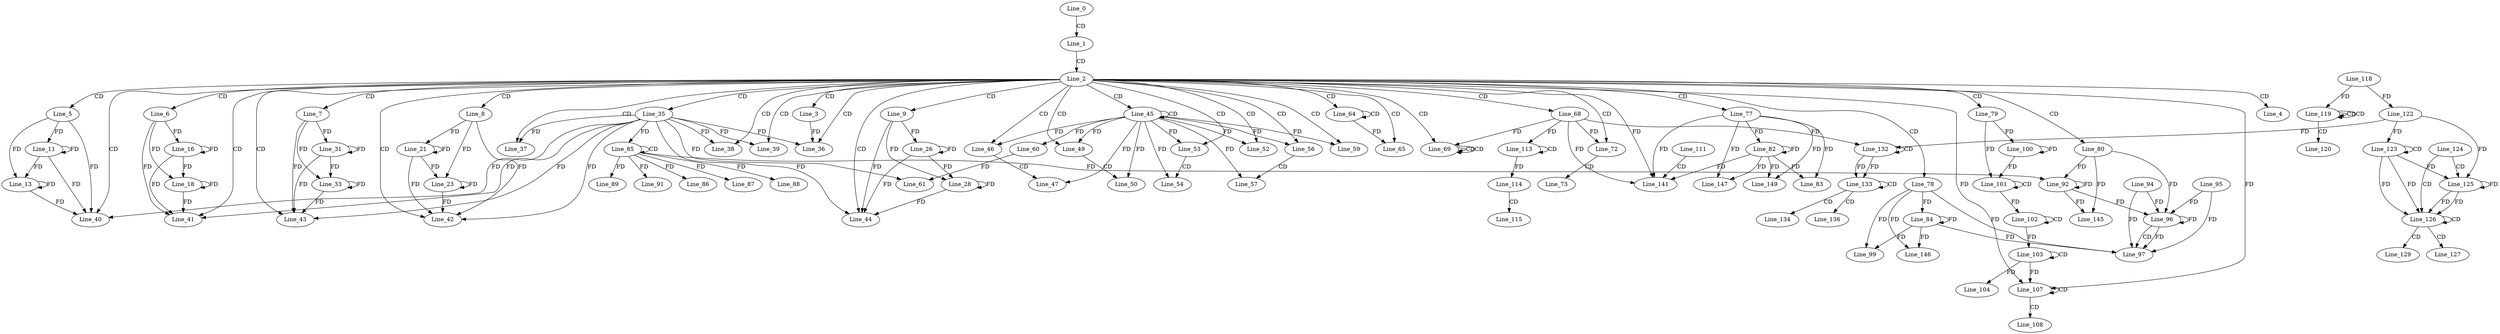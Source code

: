 digraph G {
  Line_0;
  Line_1;
  Line_2;
  Line_3;
  Line_3;
  Line_4;
  Line_5;
  Line_6;
  Line_7;
  Line_8;
  Line_9;
  Line_11;
  Line_11;
  Line_13;
  Line_16;
  Line_16;
  Line_18;
  Line_21;
  Line_21;
  Line_23;
  Line_26;
  Line_26;
  Line_28;
  Line_31;
  Line_31;
  Line_33;
  Line_35;
  Line_36;
  Line_37;
  Line_37;
  Line_38;
  Line_38;
  Line_39;
  Line_39;
  Line_40;
  Line_40;
  Line_41;
  Line_41;
  Line_42;
  Line_42;
  Line_43;
  Line_43;
  Line_44;
  Line_44;
  Line_45;
  Line_45;
  Line_46;
  Line_46;
  Line_47;
  Line_49;
  Line_49;
  Line_50;
  Line_52;
  Line_53;
  Line_53;
  Line_54;
  Line_56;
  Line_56;
  Line_57;
  Line_59;
  Line_59;
  Line_60;
  Line_61;
  Line_60;
  Line_61;
  Line_61;
  Line_64;
  Line_64;
  Line_65;
  Line_65;
  Line_68;
  Line_69;
  Line_69;
  Line_69;
  Line_72;
  Line_72;
  Line_72;
  Line_73;
  Line_77;
  Line_78;
  Line_79;
  Line_80;
  Line_82;
  Line_82;
  Line_83;
  Line_84;
  Line_85;
  Line_85;
  Line_85;
  Line_86;
  Line_87;
  Line_88;
  Line_89;
  Line_91;
  Line_92;
  Line_92;
  Line_96;
  Line_95;
  Line_96;
  Line_94;
  Line_96;
  Line_97;
  Line_99;
  Line_100;
  Line_101;
  Line_101;
  Line_102;
  Line_102;
  Line_103;
  Line_103;
  Line_104;
  Line_107;
  Line_107;
  Line_107;
  Line_108;
  Line_113;
  Line_113;
  Line_114;
  Line_115;
  Line_119;
  Line_119;
  Line_119;
  Line_118;
  Line_120;
  Line_122;
  Line_123;
  Line_123;
  Line_122;
  Line_124;
  Line_125;
  Line_125;
  Line_126;
  Line_126;
  Line_127;
  Line_129;
  Line_132;
  Line_132;
  Line_133;
  Line_133;
  Line_134;
  Line_136;
  Line_111;
  Line_141;
  Line_145;
  Line_146;
  Line_147;
  Line_149;
  Line_0 -> Line_1 [ label="CD" ];
  Line_1 -> Line_2 [ label="CD" ];
  Line_2 -> Line_3 [ label="CD" ];
  Line_2 -> Line_4 [ label="CD" ];
  Line_2 -> Line_5 [ label="CD" ];
  Line_2 -> Line_6 [ label="CD" ];
  Line_2 -> Line_7 [ label="CD" ];
  Line_2 -> Line_8 [ label="CD" ];
  Line_2 -> Line_9 [ label="CD" ];
  Line_5 -> Line_11 [ label="FD" ];
  Line_11 -> Line_11 [ label="FD" ];
  Line_5 -> Line_13 [ label="FD" ];
  Line_11 -> Line_13 [ label="FD" ];
  Line_13 -> Line_13 [ label="FD" ];
  Line_6 -> Line_16 [ label="FD" ];
  Line_16 -> Line_16 [ label="FD" ];
  Line_6 -> Line_18 [ label="FD" ];
  Line_16 -> Line_18 [ label="FD" ];
  Line_18 -> Line_18 [ label="FD" ];
  Line_8 -> Line_21 [ label="FD" ];
  Line_21 -> Line_21 [ label="FD" ];
  Line_8 -> Line_23 [ label="FD" ];
  Line_21 -> Line_23 [ label="FD" ];
  Line_23 -> Line_23 [ label="FD" ];
  Line_9 -> Line_26 [ label="FD" ];
  Line_26 -> Line_26 [ label="FD" ];
  Line_9 -> Line_28 [ label="FD" ];
  Line_26 -> Line_28 [ label="FD" ];
  Line_28 -> Line_28 [ label="FD" ];
  Line_7 -> Line_31 [ label="FD" ];
  Line_31 -> Line_31 [ label="FD" ];
  Line_7 -> Line_33 [ label="FD" ];
  Line_31 -> Line_33 [ label="FD" ];
  Line_33 -> Line_33 [ label="FD" ];
  Line_2 -> Line_35 [ label="CD" ];
  Line_2 -> Line_36 [ label="CD" ];
  Line_35 -> Line_36 [ label="FD" ];
  Line_3 -> Line_36 [ label="FD" ];
  Line_2 -> Line_37 [ label="CD" ];
  Line_35 -> Line_37 [ label="FD" ];
  Line_2 -> Line_38 [ label="CD" ];
  Line_35 -> Line_38 [ label="FD" ];
  Line_2 -> Line_39 [ label="CD" ];
  Line_35 -> Line_39 [ label="FD" ];
  Line_2 -> Line_40 [ label="CD" ];
  Line_5 -> Line_40 [ label="FD" ];
  Line_11 -> Line_40 [ label="FD" ];
  Line_13 -> Line_40 [ label="FD" ];
  Line_35 -> Line_40 [ label="FD" ];
  Line_2 -> Line_41 [ label="CD" ];
  Line_6 -> Line_41 [ label="FD" ];
  Line_16 -> Line_41 [ label="FD" ];
  Line_18 -> Line_41 [ label="FD" ];
  Line_35 -> Line_41 [ label="FD" ];
  Line_2 -> Line_42 [ label="CD" ];
  Line_8 -> Line_42 [ label="FD" ];
  Line_21 -> Line_42 [ label="FD" ];
  Line_23 -> Line_42 [ label="FD" ];
  Line_35 -> Line_42 [ label="FD" ];
  Line_2 -> Line_43 [ label="CD" ];
  Line_7 -> Line_43 [ label="FD" ];
  Line_31 -> Line_43 [ label="FD" ];
  Line_33 -> Line_43 [ label="FD" ];
  Line_35 -> Line_43 [ label="FD" ];
  Line_2 -> Line_44 [ label="CD" ];
  Line_9 -> Line_44 [ label="FD" ];
  Line_26 -> Line_44 [ label="FD" ];
  Line_28 -> Line_44 [ label="FD" ];
  Line_35 -> Line_44 [ label="FD" ];
  Line_2 -> Line_45 [ label="CD" ];
  Line_45 -> Line_45 [ label="CD" ];
  Line_2 -> Line_46 [ label="CD" ];
  Line_45 -> Line_46 [ label="FD" ];
  Line_46 -> Line_47 [ label="CD" ];
  Line_45 -> Line_47 [ label="FD" ];
  Line_2 -> Line_49 [ label="CD" ];
  Line_45 -> Line_49 [ label="FD" ];
  Line_49 -> Line_50 [ label="CD" ];
  Line_45 -> Line_50 [ label="FD" ];
  Line_2 -> Line_52 [ label="CD" ];
  Line_45 -> Line_52 [ label="FD" ];
  Line_2 -> Line_53 [ label="CD" ];
  Line_45 -> Line_53 [ label="FD" ];
  Line_53 -> Line_54 [ label="CD" ];
  Line_45 -> Line_54 [ label="FD" ];
  Line_2 -> Line_56 [ label="CD" ];
  Line_45 -> Line_56 [ label="FD" ];
  Line_56 -> Line_57 [ label="CD" ];
  Line_45 -> Line_57 [ label="FD" ];
  Line_2 -> Line_59 [ label="CD" ];
  Line_45 -> Line_59 [ label="FD" ];
  Line_45 -> Line_60 [ label="FD" ];
  Line_35 -> Line_61 [ label="FD" ];
  Line_60 -> Line_61 [ label="FD" ];
  Line_2 -> Line_64 [ label="CD" ];
  Line_64 -> Line_64 [ label="CD" ];
  Line_2 -> Line_65 [ label="CD" ];
  Line_64 -> Line_65 [ label="FD" ];
  Line_2 -> Line_68 [ label="CD" ];
  Line_2 -> Line_69 [ label="CD" ];
  Line_69 -> Line_69 [ label="CD" ];
  Line_69 -> Line_69 [ label="CD" ];
  Line_68 -> Line_69 [ label="FD" ];
  Line_2 -> Line_72 [ label="CD" ];
  Line_68 -> Line_72 [ label="FD" ];
  Line_72 -> Line_73 [ label="CD" ];
  Line_2 -> Line_77 [ label="CD" ];
  Line_2 -> Line_78 [ label="CD" ];
  Line_2 -> Line_79 [ label="CD" ];
  Line_2 -> Line_80 [ label="CD" ];
  Line_77 -> Line_82 [ label="FD" ];
  Line_82 -> Line_82 [ label="FD" ];
  Line_77 -> Line_83 [ label="FD" ];
  Line_82 -> Line_83 [ label="FD" ];
  Line_78 -> Line_84 [ label="FD" ];
  Line_84 -> Line_84 [ label="FD" ];
  Line_85 -> Line_85 [ label="CD" ];
  Line_35 -> Line_85 [ label="FD" ];
  Line_85 -> Line_86 [ label="FD" ];
  Line_85 -> Line_87 [ label="FD" ];
  Line_85 -> Line_88 [ label="FD" ];
  Line_85 -> Line_89 [ label="FD" ];
  Line_85 -> Line_91 [ label="FD" ];
  Line_80 -> Line_92 [ label="FD" ];
  Line_92 -> Line_92 [ label="FD" ];
  Line_85 -> Line_92 [ label="FD" ];
  Line_96 -> Line_96 [ label="FD" ];
  Line_95 -> Line_96 [ label="FD" ];
  Line_80 -> Line_96 [ label="FD" ];
  Line_92 -> Line_96 [ label="FD" ];
  Line_94 -> Line_96 [ label="FD" ];
  Line_96 -> Line_97 [ label="CD" ];
  Line_78 -> Line_97 [ label="FD" ];
  Line_84 -> Line_97 [ label="FD" ];
  Line_94 -> Line_97 [ label="FD" ];
  Line_96 -> Line_97 [ label="FD" ];
  Line_95 -> Line_97 [ label="FD" ];
  Line_78 -> Line_99 [ label="FD" ];
  Line_84 -> Line_99 [ label="FD" ];
  Line_79 -> Line_100 [ label="FD" ];
  Line_100 -> Line_100 [ label="FD" ];
  Line_101 -> Line_101 [ label="CD" ];
  Line_79 -> Line_101 [ label="FD" ];
  Line_100 -> Line_101 [ label="FD" ];
  Line_102 -> Line_102 [ label="CD" ];
  Line_101 -> Line_102 [ label="FD" ];
  Line_103 -> Line_103 [ label="CD" ];
  Line_102 -> Line_103 [ label="FD" ];
  Line_103 -> Line_104 [ label="FD" ];
  Line_2 -> Line_107 [ label="FD" ];
  Line_107 -> Line_107 [ label="CD" ];
  Line_2 -> Line_107 [ label="FD" ];
  Line_103 -> Line_107 [ label="FD" ];
  Line_107 -> Line_108 [ label="CD" ];
  Line_113 -> Line_113 [ label="CD" ];
  Line_68 -> Line_113 [ label="FD" ];
  Line_113 -> Line_114 [ label="FD" ];
  Line_114 -> Line_115 [ label="CD" ];
  Line_119 -> Line_119 [ label="CD" ];
  Line_119 -> Line_119 [ label="CD" ];
  Line_118 -> Line_119 [ label="FD" ];
  Line_119 -> Line_120 [ label="CD" ];
  Line_118 -> Line_122 [ label="FD" ];
  Line_123 -> Line_123 [ label="CD" ];
  Line_122 -> Line_123 [ label="FD" ];
  Line_124 -> Line_125 [ label="CD" ];
  Line_123 -> Line_125 [ label="FD" ];
  Line_125 -> Line_125 [ label="FD" ];
  Line_122 -> Line_125 [ label="FD" ];
  Line_124 -> Line_126 [ label="CD" ];
  Line_123 -> Line_126 [ label="FD" ];
  Line_125 -> Line_126 [ label="FD" ];
  Line_126 -> Line_126 [ label="CD" ];
  Line_123 -> Line_126 [ label="FD" ];
  Line_125 -> Line_126 [ label="FD" ];
  Line_126 -> Line_127 [ label="CD" ];
  Line_126 -> Line_129 [ label="CD" ];
  Line_132 -> Line_132 [ label="CD" ];
  Line_68 -> Line_132 [ label="FD" ];
  Line_122 -> Line_132 [ label="FD" ];
  Line_132 -> Line_133 [ label="FD" ];
  Line_133 -> Line_133 [ label="CD" ];
  Line_132 -> Line_133 [ label="FD" ];
  Line_133 -> Line_134 [ label="CD" ];
  Line_133 -> Line_136 [ label="CD" ];
  Line_111 -> Line_141 [ label="CD" ];
  Line_77 -> Line_141 [ label="FD" ];
  Line_82 -> Line_141 [ label="FD" ];
  Line_68 -> Line_141 [ label="FD" ];
  Line_2 -> Line_141 [ label="FD" ];
  Line_80 -> Line_145 [ label="FD" ];
  Line_92 -> Line_145 [ label="FD" ];
  Line_78 -> Line_146 [ label="FD" ];
  Line_84 -> Line_146 [ label="FD" ];
  Line_77 -> Line_147 [ label="FD" ];
  Line_82 -> Line_147 [ label="FD" ];
  Line_77 -> Line_149 [ label="FD" ];
  Line_82 -> Line_149 [ label="FD" ];
}
